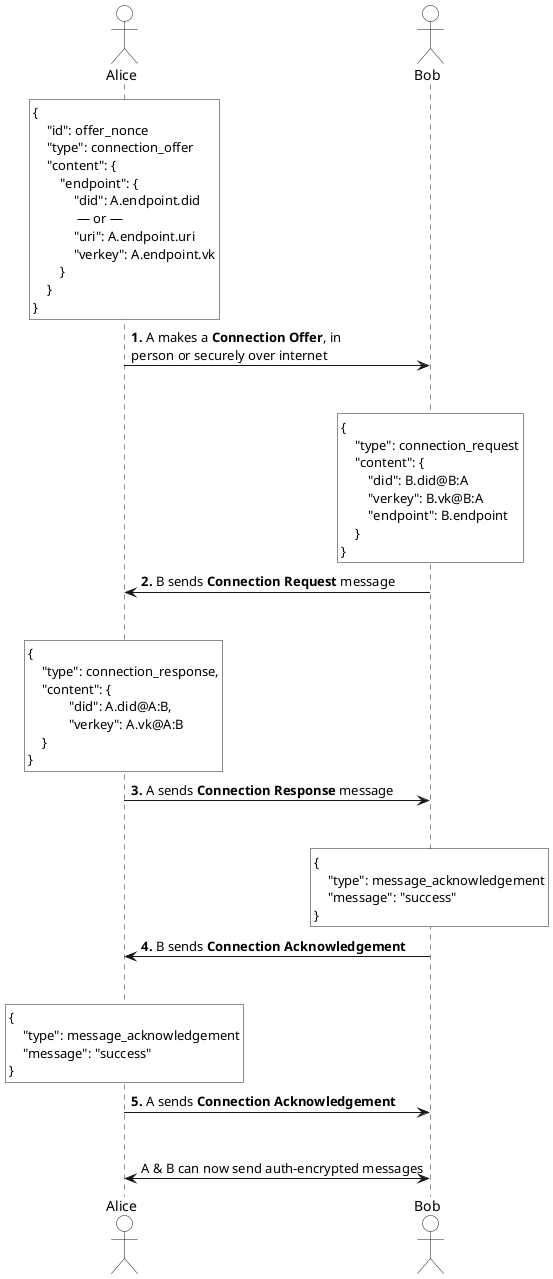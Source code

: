 @startuml

actor Alice as A #white
actor Bob as B #white

'1. Connection Offer

rnote over A #white
{
    "id": offer_nonce
    "type": connection_offer
    "content": {
        "endpoint": {
            "did": A.endpoint.did
             — or —
            "uri": A.endpoint.uri
            "verkey": A.endpoint.vk
        }
    }
}
end note

A -> B: **1.** A makes a **Connection Offer**, in\nperson or securely over internet
||35||


'2. Connection Request
rnote over B #white
{
    "type": connection_request
    "content": {
        "did": B.did@B:A
        "verkey": B.vk@B:A
        "endpoint": B.endpoint
    }
}
end note

B -> A: **2.** B sends **Connection Request** message
||35||


'3. Connection Response
rnote over A #white
{
    "type": connection_response,
    "content": {
            "did": A.did@A:B,
            "verkey": A.vk@A:B
    }
}
end note

A -> B: **3.** A sends **Connection Response** message
||35||


'4. Bob's Acknowledgement
rnote over B #white
{
    "type": message_acknowledgement
    "message": "success"
}
end note

B -> A: **4.** B sends **Connection Acknowledgement** 
||35||


'5. Alice's Acknowledgement
rnote over A #white
{
    "type": message_acknowledgement
    "message": "success"
}
end note

A -> B: **5.** A sends **Connection Acknowledgement** 
||35||


A <-> B: A & B can now send auth-encrypted messages

@enduml